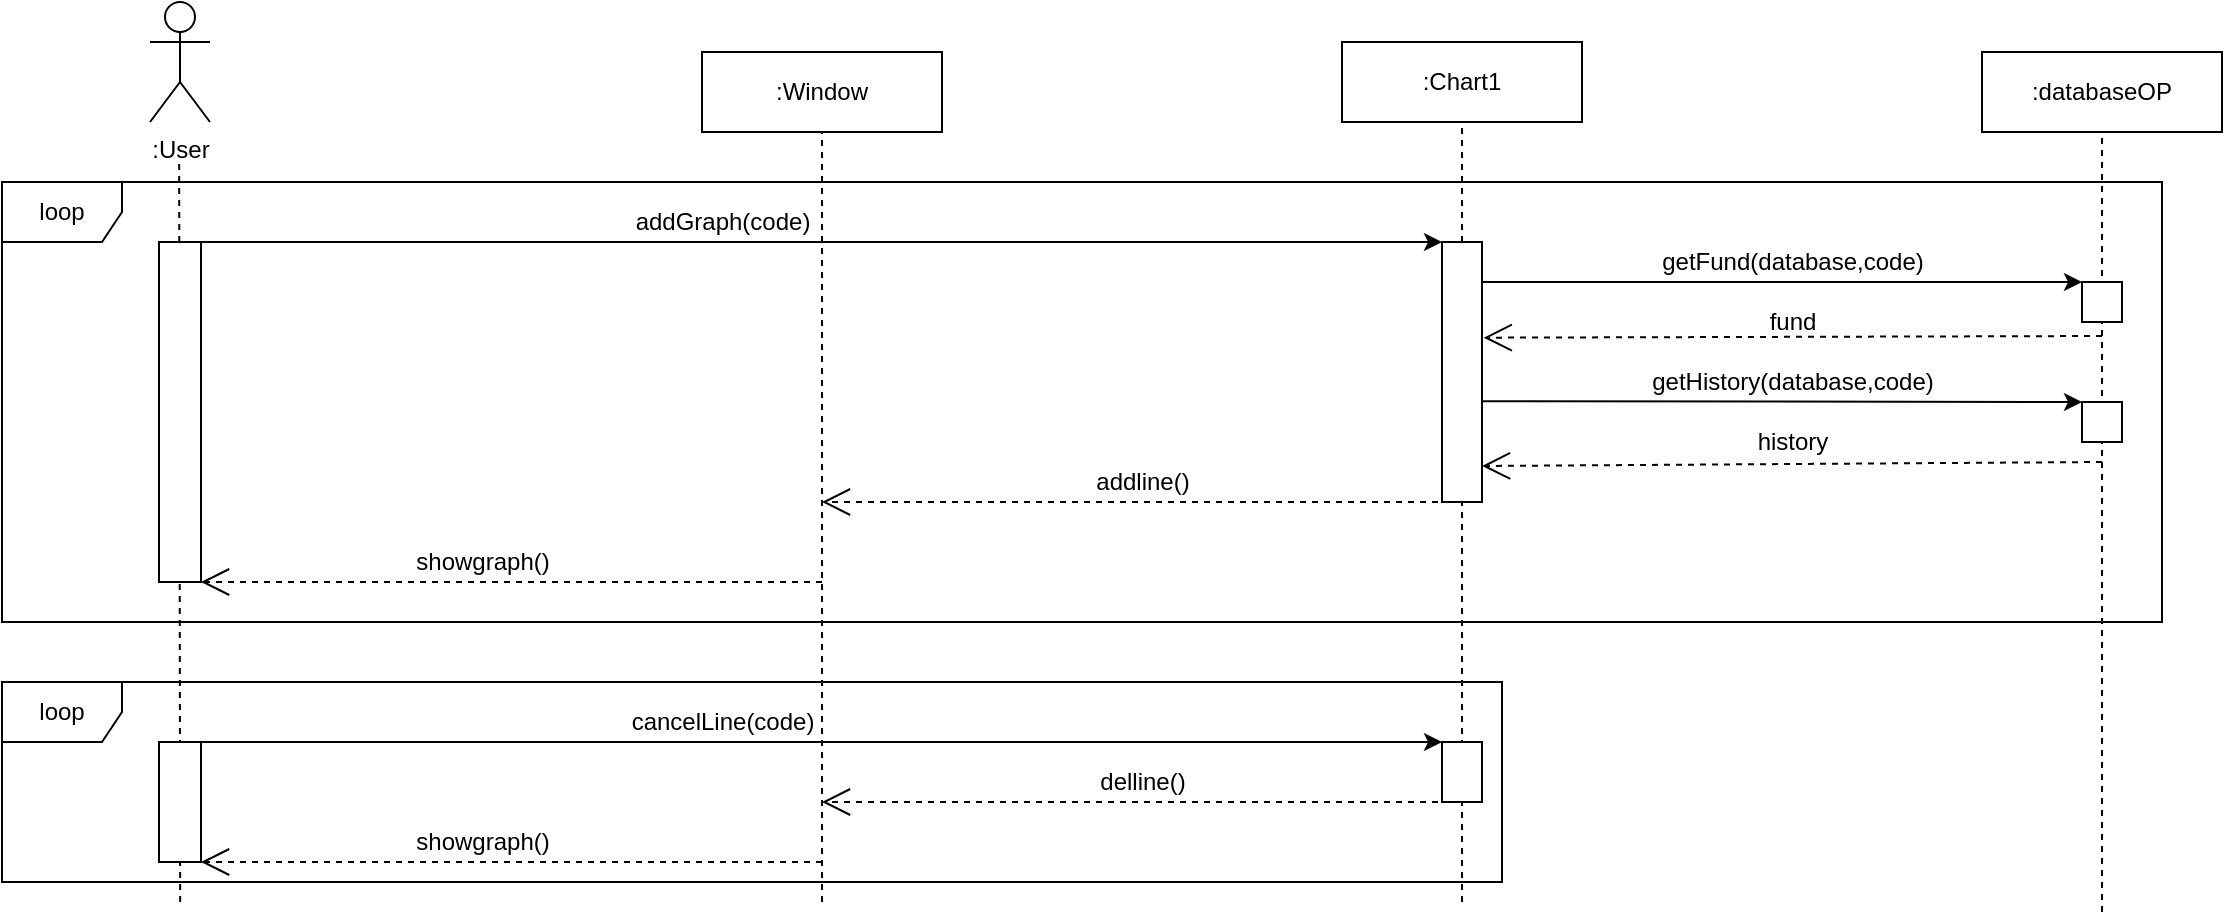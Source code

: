 <mxfile version="14.6.13" type="device"><diagram id="V5n08_GdpoEaUoMUEiTX" name="第 1 页"><mxGraphModel dx="3025" dy="1644" grid="1" gridSize="10" guides="1" tooltips="1" connect="1" arrows="1" fold="1" page="1" pageScale="1" pageWidth="827" pageHeight="1169" math="0" shadow="0"><root><mxCell id="0"/><mxCell id="1" parent="0"/><mxCell id="elZATsM2vsqQ9vpF8VIP-57" value="loop" style="shape=umlFrame;whiteSpace=wrap;html=1;" vertex="1" parent="1"><mxGeometry x="-210" y="450" width="750" height="100" as="geometry"/></mxCell><mxCell id="elZATsM2vsqQ9vpF8VIP-53" value="loop" style="shape=umlFrame;whiteSpace=wrap;html=1;" vertex="1" parent="1"><mxGeometry x="-210" y="200" width="1080" height="220" as="geometry"/></mxCell><mxCell id="elZATsM2vsqQ9vpF8VIP-3" value=":User" style="shape=umlActor;verticalLabelPosition=bottom;verticalAlign=top;html=1;outlineConnect=0;" vertex="1" parent="1"><mxGeometry x="-136" y="110" width="30" height="60" as="geometry"/></mxCell><mxCell id="elZATsM2vsqQ9vpF8VIP-4" value="" style="endArrow=none;dashed=1;html=1;entryX=0.5;entryY=1;entryDx=0;entryDy=0;" edge="1" parent="1" target="elZATsM2vsqQ9vpF8VIP-37"><mxGeometry width="50" height="50" relative="1" as="geometry"><mxPoint x="200" y="560" as="sourcePoint"/><mxPoint x="200.5" y="200" as="targetPoint"/></mxGeometry></mxCell><mxCell id="elZATsM2vsqQ9vpF8VIP-5" value=":Chart1" style="rounded=0;whiteSpace=wrap;html=1;" vertex="1" parent="1"><mxGeometry x="460" y="130" width="120" height="40" as="geometry"/></mxCell><mxCell id="elZATsM2vsqQ9vpF8VIP-7" value="" style="endArrow=none;dashed=1;html=1;entryX=0.5;entryY=1;entryDx=0;entryDy=0;" edge="1" parent="1" target="elZATsM2vsqQ9vpF8VIP-5"><mxGeometry width="50" height="50" relative="1" as="geometry"><mxPoint x="520" y="560" as="sourcePoint"/><mxPoint x="520" y="190" as="targetPoint"/></mxGeometry></mxCell><mxCell id="elZATsM2vsqQ9vpF8VIP-8" value="" style="endArrow=classic;html=1;entryX=0;entryY=0;entryDx=0;entryDy=0;" edge="1" parent="1" target="elZATsM2vsqQ9vpF8VIP-61"><mxGeometry width="50" height="50" relative="1" as="geometry"><mxPoint x="-120" y="230" as="sourcePoint"/><mxPoint x="520" y="230" as="targetPoint"/></mxGeometry></mxCell><mxCell id="elZATsM2vsqQ9vpF8VIP-9" value="addGraph(code)" style="text;html=1;align=center;verticalAlign=middle;resizable=0;points=[];autosize=1;strokeColor=none;" vertex="1" parent="1"><mxGeometry x="100" y="210" width="100" height="20" as="geometry"/></mxCell><mxCell id="elZATsM2vsqQ9vpF8VIP-10" value="" style="endArrow=open;endFill=1;endSize=12;html=1;fontSize=20;dashed=1;" edge="1" parent="1"><mxGeometry width="160" relative="1" as="geometry"><mxPoint x="520" y="360" as="sourcePoint"/><mxPoint x="200" y="360" as="targetPoint"/></mxGeometry></mxCell><mxCell id="elZATsM2vsqQ9vpF8VIP-11" value="addline()" style="text;html=1;align=center;verticalAlign=middle;resizable=0;points=[];autosize=1;strokeColor=none;" vertex="1" parent="1"><mxGeometry x="330" y="340" width="60" height="20" as="geometry"/></mxCell><mxCell id="elZATsM2vsqQ9vpF8VIP-13" value=":databaseOP" style="rounded=0;whiteSpace=wrap;html=1;" vertex="1" parent="1"><mxGeometry x="780" y="135" width="120" height="40" as="geometry"/></mxCell><mxCell id="elZATsM2vsqQ9vpF8VIP-14" value="" style="endArrow=none;dashed=1;html=1;entryX=0.5;entryY=1;entryDx=0;entryDy=0;" edge="1" parent="1" target="elZATsM2vsqQ9vpF8VIP-13"><mxGeometry width="50" height="50" relative="1" as="geometry"><mxPoint x="840" y="565" as="sourcePoint"/><mxPoint x="840" y="195" as="targetPoint"/></mxGeometry></mxCell><mxCell id="elZATsM2vsqQ9vpF8VIP-18" value="" style="endArrow=classic;html=1;entryX=0;entryY=0;entryDx=0;entryDy=0;" edge="1" parent="1" target="elZATsM2vsqQ9vpF8VIP-62"><mxGeometry width="50" height="50" relative="1" as="geometry"><mxPoint x="520" y="250" as="sourcePoint"/><mxPoint x="840" y="250" as="targetPoint"/></mxGeometry></mxCell><mxCell id="elZATsM2vsqQ9vpF8VIP-19" value="getFund(database,code)" style="text;html=1;align=center;verticalAlign=middle;resizable=0;points=[];autosize=1;strokeColor=none;" vertex="1" parent="1"><mxGeometry x="610" y="230" width="150" height="20" as="geometry"/></mxCell><mxCell id="elZATsM2vsqQ9vpF8VIP-21" value="" style="endArrow=open;endFill=1;endSize=12;html=1;fontSize=20;dashed=1;entryX=1.043;entryY=0.368;entryDx=0;entryDy=0;entryPerimeter=0;" edge="1" parent="1" target="elZATsM2vsqQ9vpF8VIP-61"><mxGeometry width="160" relative="1" as="geometry"><mxPoint x="840" y="277" as="sourcePoint"/><mxPoint x="520" y="280" as="targetPoint"/></mxGeometry></mxCell><mxCell id="elZATsM2vsqQ9vpF8VIP-22" value="fund" style="text;html=1;align=center;verticalAlign=middle;resizable=0;points=[];autosize=1;strokeColor=none;" vertex="1" parent="1"><mxGeometry x="665" y="260" width="40" height="20" as="geometry"/></mxCell><mxCell id="elZATsM2vsqQ9vpF8VIP-23" value="" style="endArrow=classic;html=1;entryX=0;entryY=0;entryDx=0;entryDy=0;" edge="1" parent="1" target="elZATsM2vsqQ9vpF8VIP-63"><mxGeometry width="50" height="50" relative="1" as="geometry"><mxPoint x="520" y="309.58" as="sourcePoint"/><mxPoint x="840" y="310" as="targetPoint"/></mxGeometry></mxCell><mxCell id="elZATsM2vsqQ9vpF8VIP-25" value="getHistory(database,code)" style="text;html=1;align=center;verticalAlign=middle;resizable=0;points=[];autosize=1;strokeColor=none;" vertex="1" parent="1"><mxGeometry x="605" y="290" width="160" height="20" as="geometry"/></mxCell><mxCell id="elZATsM2vsqQ9vpF8VIP-26" value="" style="endArrow=open;endFill=1;endSize=12;html=1;fontSize=20;dashed=1;" edge="1" parent="1"><mxGeometry width="160" relative="1" as="geometry"><mxPoint x="840" y="340" as="sourcePoint"/><mxPoint x="530" y="342" as="targetPoint"/></mxGeometry></mxCell><mxCell id="elZATsM2vsqQ9vpF8VIP-27" value="history" style="text;html=1;align=center;verticalAlign=middle;resizable=0;points=[];autosize=1;strokeColor=none;" vertex="1" parent="1"><mxGeometry x="660" y="320" width="50" height="20" as="geometry"/></mxCell><mxCell id="elZATsM2vsqQ9vpF8VIP-30" value="" style="endArrow=classic;html=1;entryX=0;entryY=0;entryDx=0;entryDy=0;" edge="1" parent="1" target="elZATsM2vsqQ9vpF8VIP-60"><mxGeometry width="50" height="50" relative="1" as="geometry"><mxPoint x="-120" y="480" as="sourcePoint"/><mxPoint x="520" y="480" as="targetPoint"/></mxGeometry></mxCell><mxCell id="elZATsM2vsqQ9vpF8VIP-31" value="cancelLine(code)" style="text;html=1;align=center;verticalAlign=middle;resizable=0;points=[];autosize=1;strokeColor=none;" vertex="1" parent="1"><mxGeometry x="95" y="460" width="110" height="20" as="geometry"/></mxCell><mxCell id="elZATsM2vsqQ9vpF8VIP-32" value="" style="endArrow=open;endFill=1;endSize=12;html=1;fontSize=20;dashed=1;" edge="1" parent="1"><mxGeometry width="160" relative="1" as="geometry"><mxPoint x="520" y="510" as="sourcePoint"/><mxPoint x="200" y="510" as="targetPoint"/></mxGeometry></mxCell><mxCell id="elZATsM2vsqQ9vpF8VIP-33" value="delline()" style="text;html=1;align=center;verticalAlign=middle;resizable=0;points=[];autosize=1;strokeColor=none;" vertex="1" parent="1"><mxGeometry x="330" y="490" width="60" height="20" as="geometry"/></mxCell><mxCell id="elZATsM2vsqQ9vpF8VIP-34" value="" style="endArrow=none;dashed=1;html=1;" edge="1" parent="1"><mxGeometry width="50" height="50" relative="1" as="geometry"><mxPoint x="-120.92" y="560" as="sourcePoint"/><mxPoint x="-121.42" y="190" as="targetPoint"/></mxGeometry></mxCell><mxCell id="elZATsM2vsqQ9vpF8VIP-37" value=":Window" style="rounded=0;whiteSpace=wrap;html=1;" vertex="1" parent="1"><mxGeometry x="140" y="135" width="120" height="40" as="geometry"/></mxCell><mxCell id="elZATsM2vsqQ9vpF8VIP-41" value="" style="endArrow=open;endFill=1;endSize=12;html=1;fontSize=20;dashed=1;entryX=1;entryY=1;entryDx=0;entryDy=0;" edge="1" parent="1" target="elZATsM2vsqQ9vpF8VIP-58"><mxGeometry width="160" relative="1" as="geometry"><mxPoint x="200" y="400" as="sourcePoint"/><mxPoint x="-120" y="400" as="targetPoint"/></mxGeometry></mxCell><mxCell id="elZATsM2vsqQ9vpF8VIP-42" value="showgraph()" style="text;html=1;align=center;verticalAlign=middle;resizable=0;points=[];autosize=1;strokeColor=none;" vertex="1" parent="1"><mxGeometry x="-10" y="380" width="80" height="20" as="geometry"/></mxCell><mxCell id="elZATsM2vsqQ9vpF8VIP-48" value="" style="endArrow=open;endFill=1;endSize=12;html=1;fontSize=20;dashed=1;entryX=1;entryY=1;entryDx=0;entryDy=0;" edge="1" parent="1" target="elZATsM2vsqQ9vpF8VIP-59"><mxGeometry width="160" relative="1" as="geometry"><mxPoint x="200.0" y="540" as="sourcePoint"/><mxPoint x="-120" y="540" as="targetPoint"/></mxGeometry></mxCell><mxCell id="elZATsM2vsqQ9vpF8VIP-49" value="showgraph()" style="text;html=1;align=center;verticalAlign=middle;resizable=0;points=[];autosize=1;strokeColor=none;" vertex="1" parent="1"><mxGeometry x="-10" y="520" width="80" height="20" as="geometry"/></mxCell><mxCell id="elZATsM2vsqQ9vpF8VIP-58" value="" style="rounded=0;whiteSpace=wrap;html=1;" vertex="1" parent="1"><mxGeometry x="-131.5" y="230" width="21" height="170" as="geometry"/></mxCell><mxCell id="elZATsM2vsqQ9vpF8VIP-59" value="" style="rounded=0;whiteSpace=wrap;html=1;" vertex="1" parent="1"><mxGeometry x="-131.5" y="480" width="21" height="60" as="geometry"/></mxCell><mxCell id="elZATsM2vsqQ9vpF8VIP-60" value="" style="rounded=0;whiteSpace=wrap;html=1;" vertex="1" parent="1"><mxGeometry x="510" y="480" width="20" height="30" as="geometry"/></mxCell><mxCell id="elZATsM2vsqQ9vpF8VIP-61" value="" style="rounded=0;whiteSpace=wrap;html=1;" vertex="1" parent="1"><mxGeometry x="510" y="230" width="20" height="130" as="geometry"/></mxCell><mxCell id="elZATsM2vsqQ9vpF8VIP-62" value="" style="rounded=0;whiteSpace=wrap;html=1;" vertex="1" parent="1"><mxGeometry x="830" y="250" width="20" height="20" as="geometry"/></mxCell><mxCell id="elZATsM2vsqQ9vpF8VIP-63" value="" style="rounded=0;whiteSpace=wrap;html=1;" vertex="1" parent="1"><mxGeometry x="830" y="310" width="20" height="20" as="geometry"/></mxCell></root></mxGraphModel></diagram></mxfile>
